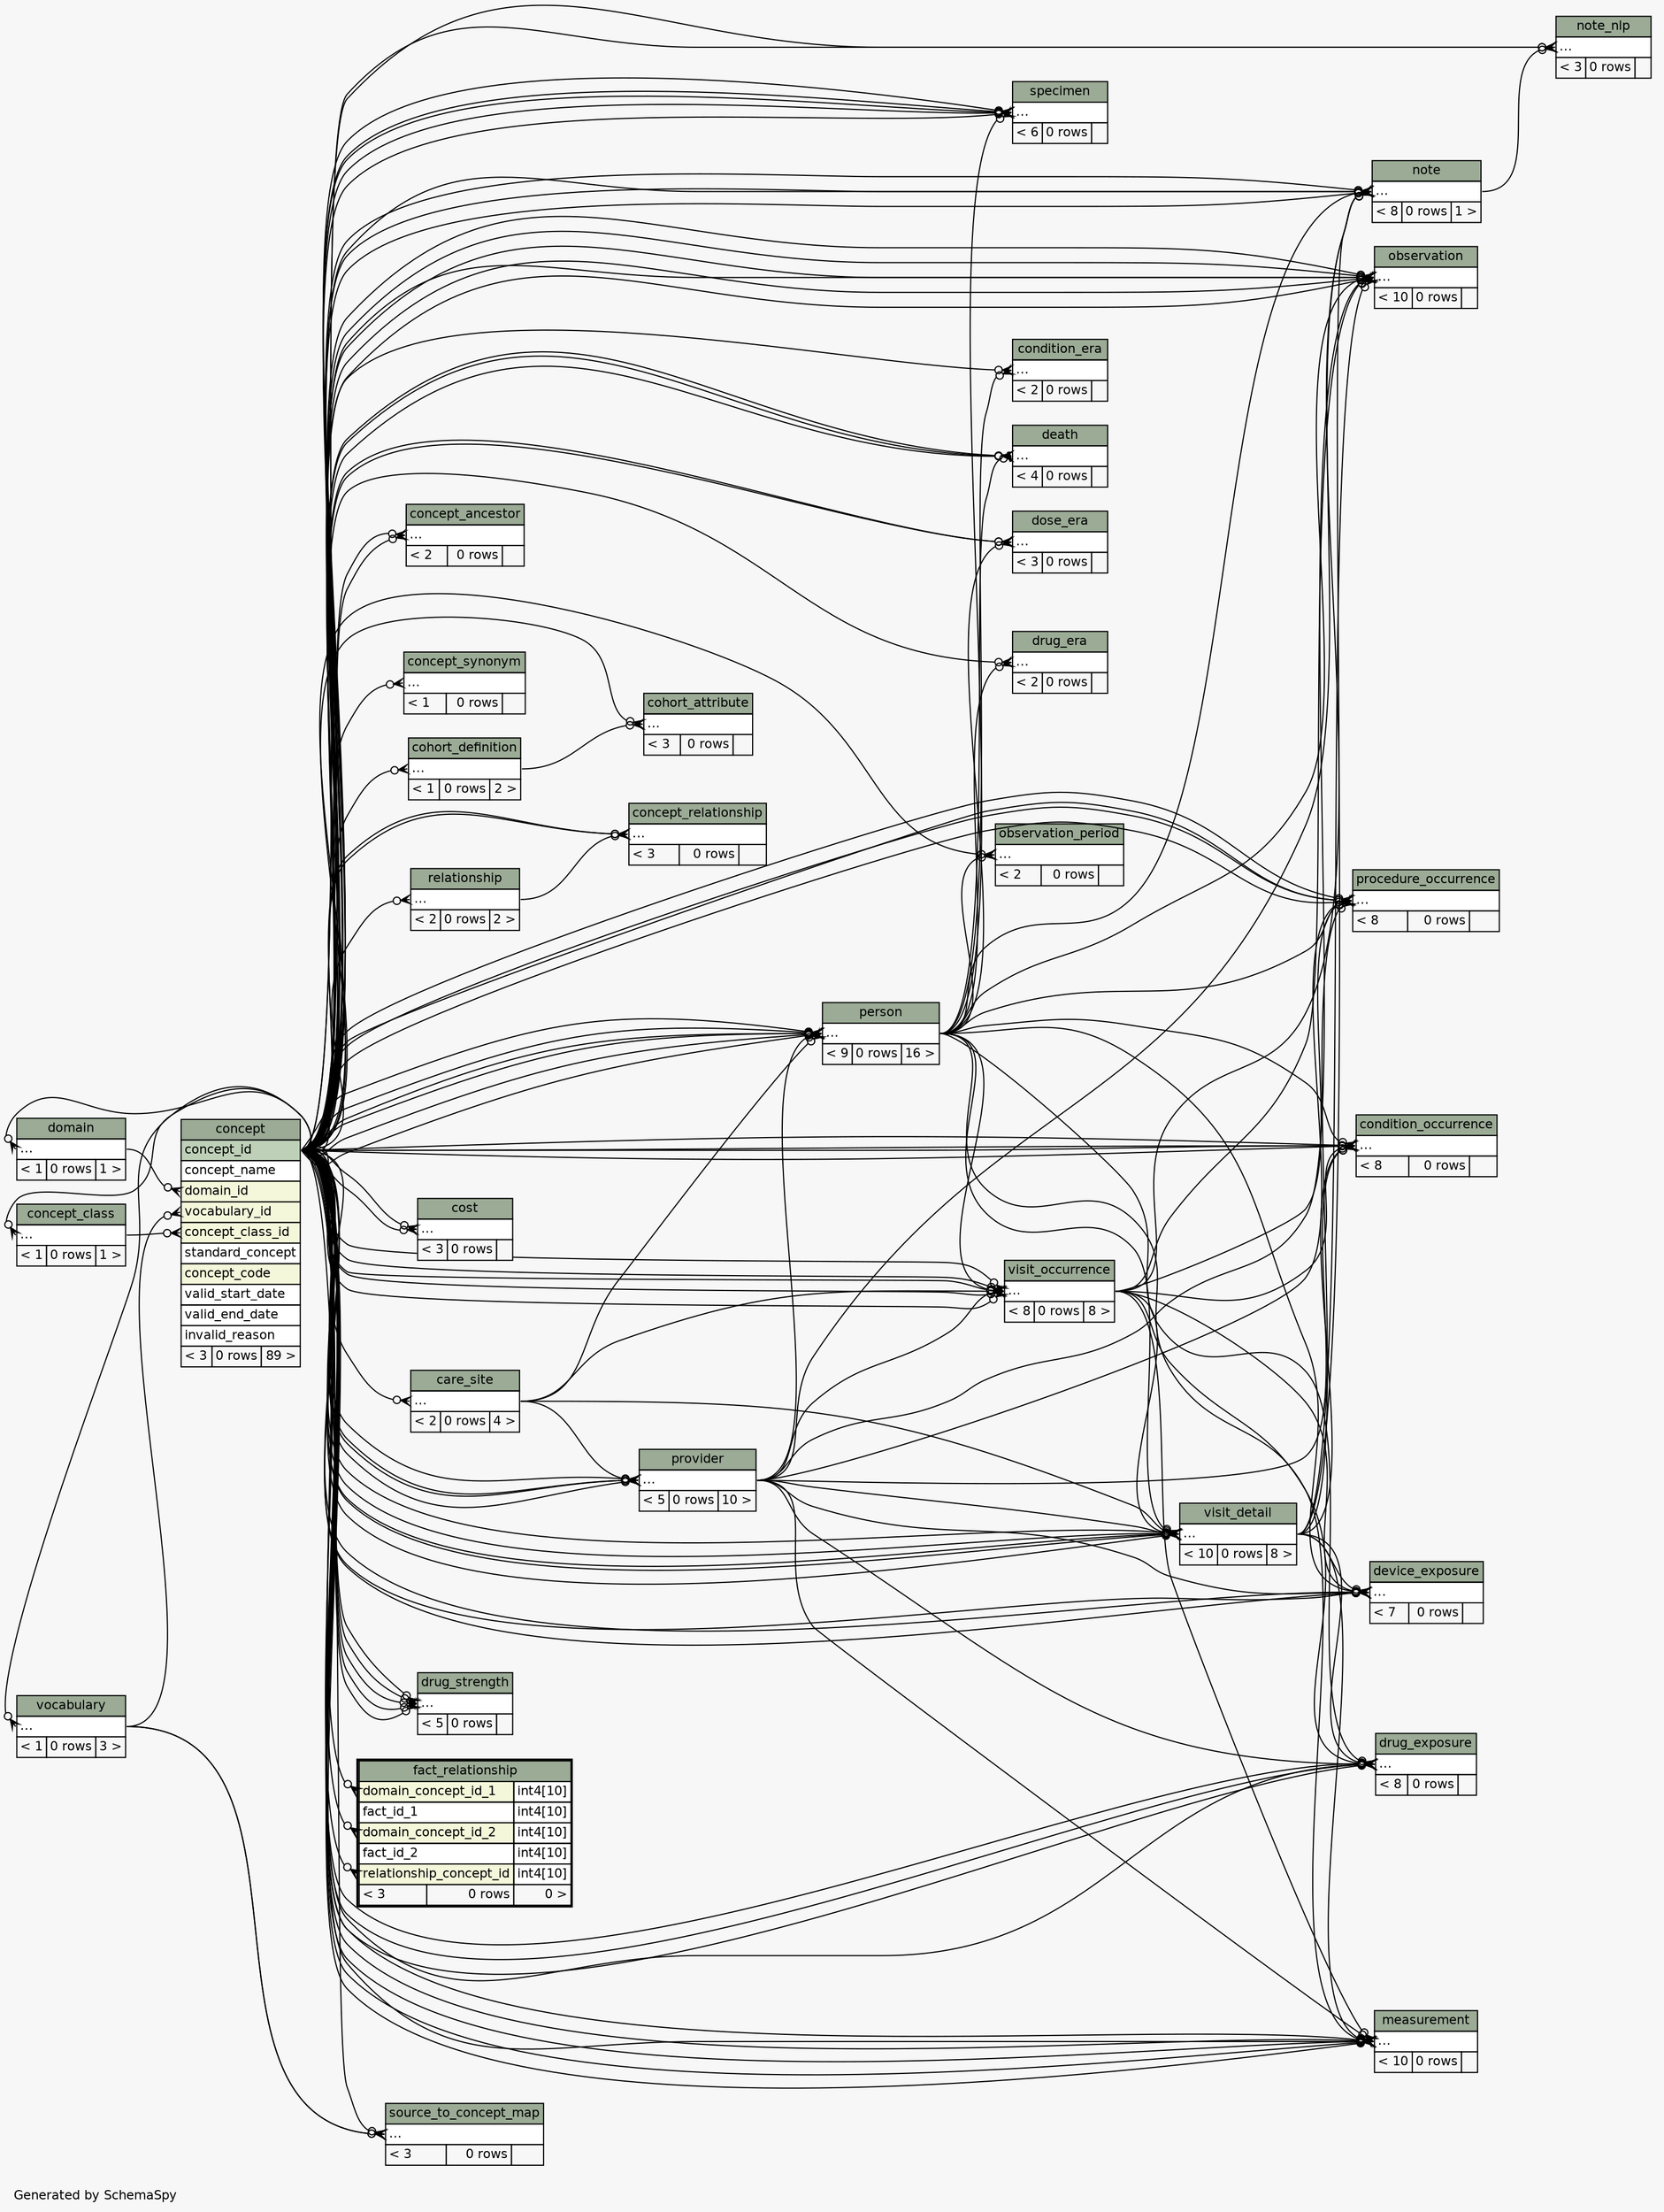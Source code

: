 // dot 2.38.0 on Linux 4.10.0-32-generic
// SchemaSpy rev 590
digraph "twoDegreesRelationshipsDiagram" {
  graph [
    rankdir="RL"
    bgcolor="#f7f7f7"
    label="\nGenerated by SchemaSpy"
    labeljust="l"
    nodesep="0.18"
    ranksep="0.46"
    fontname="Helvetica"
    fontsize="11"
  ];
  node [
    fontname="Helvetica"
    fontsize="11"
    shape="plaintext"
  ];
  edge [
    arrowsize="0.8"
  ];
  "care_site":"elipses":w -> "concept":"concept_id":e [arrowhead=none dir=back arrowtail=crowodot];
  "cohort_attribute":"elipses":w -> "cohort_definition":"elipses":e [arrowhead=none dir=back arrowtail=crowodot];
  "cohort_attribute":"elipses":w -> "concept":"concept_id":e [arrowhead=none dir=back arrowtail=crowodot];
  "cohort_definition":"elipses":w -> "concept":"concept_id":e [arrowhead=none dir=back arrowtail=crowodot];
  "concept":"concept_class_id":w -> "concept_class":"elipses":e [arrowhead=none dir=back arrowtail=crowodot];
  "concept":"domain_id":w -> "domain":"elipses":e [arrowhead=none dir=back arrowtail=crowodot];
  "concept":"vocabulary_id":w -> "vocabulary":"elipses":e [arrowhead=none dir=back arrowtail=crowodot];
  "concept_ancestor":"elipses":w -> "concept":"concept_id":e [arrowhead=none dir=back arrowtail=crowodot];
  "concept_ancestor":"elipses":w -> "concept":"concept_id":e [arrowhead=none dir=back arrowtail=crowodot];
  "concept_class":"elipses":w -> "concept":"concept_id":e [arrowhead=none dir=back arrowtail=crowodot];
  "concept_relationship":"elipses":w -> "concept":"concept_id":e [arrowhead=none dir=back arrowtail=crowodot];
  "concept_relationship":"elipses":w -> "concept":"concept_id":e [arrowhead=none dir=back arrowtail=crowodot];
  "concept_relationship":"elipses":w -> "relationship":"elipses":e [arrowhead=none dir=back arrowtail=crowodot];
  "concept_synonym":"elipses":w -> "concept":"concept_id":e [arrowhead=none dir=back arrowtail=crowodot];
  "condition_era":"elipses":w -> "concept":"concept_id":e [arrowhead=none dir=back arrowtail=crowodot];
  "condition_era":"elipses":w -> "person":"elipses":e [arrowhead=none dir=back arrowtail=crowodot];
  "condition_occurrence":"elipses":w -> "concept":"concept_id":e [arrowhead=none dir=back arrowtail=crowodot];
  "condition_occurrence":"elipses":w -> "concept":"concept_id":e [arrowhead=none dir=back arrowtail=crowodot];
  "condition_occurrence":"elipses":w -> "concept":"concept_id":e [arrowhead=none dir=back arrowtail=crowodot];
  "condition_occurrence":"elipses":w -> "concept":"concept_id":e [arrowhead=none dir=back arrowtail=crowodot];
  "condition_occurrence":"elipses":w -> "person":"elipses":e [arrowhead=none dir=back arrowtail=crowodot];
  "condition_occurrence":"elipses":w -> "provider":"elipses":e [arrowhead=none dir=back arrowtail=crowodot];
  "condition_occurrence":"elipses":w -> "visit_detail":"elipses":e [arrowhead=none dir=back arrowtail=crowodot];
  "condition_occurrence":"elipses":w -> "visit_occurrence":"elipses":e [arrowhead=none dir=back arrowtail=crowodot];
  "cost":"elipses":w -> "concept":"concept_id":e [arrowhead=none dir=back arrowtail=crowodot];
  "cost":"elipses":w -> "concept":"concept_id":e [arrowhead=none dir=back arrowtail=crowodot];
  "death":"elipses":w -> "concept":"concept_id":e [arrowhead=none dir=back arrowtail=crowodot];
  "death":"elipses":w -> "concept":"concept_id":e [arrowhead=none dir=back arrowtail=crowodot];
  "death":"elipses":w -> "concept":"concept_id":e [arrowhead=none dir=back arrowtail=crowodot];
  "death":"elipses":w -> "person":"elipses":e [arrowhead=none dir=back arrowtail=teeodot];
  "device_exposure":"elipses":w -> "concept":"concept_id":e [arrowhead=none dir=back arrowtail=crowodot];
  "device_exposure":"elipses":w -> "concept":"concept_id":e [arrowhead=none dir=back arrowtail=crowodot];
  "device_exposure":"elipses":w -> "concept":"concept_id":e [arrowhead=none dir=back arrowtail=crowodot];
  "device_exposure":"elipses":w -> "person":"elipses":e [arrowhead=none dir=back arrowtail=crowodot];
  "device_exposure":"elipses":w -> "provider":"elipses":e [arrowhead=none dir=back arrowtail=crowodot];
  "device_exposure":"elipses":w -> "visit_detail":"elipses":e [arrowhead=none dir=back arrowtail=crowodot];
  "device_exposure":"elipses":w -> "visit_occurrence":"elipses":e [arrowhead=none dir=back arrowtail=crowodot];
  "domain":"elipses":w -> "concept":"concept_id":e [arrowhead=none dir=back arrowtail=crowodot];
  "dose_era":"elipses":w -> "concept":"concept_id":e [arrowhead=none dir=back arrowtail=crowodot];
  "dose_era":"elipses":w -> "person":"elipses":e [arrowhead=none dir=back arrowtail=crowodot];
  "dose_era":"elipses":w -> "concept":"concept_id":e [arrowhead=none dir=back arrowtail=crowodot];
  "drug_era":"elipses":w -> "concept":"concept_id":e [arrowhead=none dir=back arrowtail=crowodot];
  "drug_era":"elipses":w -> "person":"elipses":e [arrowhead=none dir=back arrowtail=crowodot];
  "drug_exposure":"elipses":w -> "concept":"concept_id":e [arrowhead=none dir=back arrowtail=crowodot];
  "drug_exposure":"elipses":w -> "concept":"concept_id":e [arrowhead=none dir=back arrowtail=crowodot];
  "drug_exposure":"elipses":w -> "concept":"concept_id":e [arrowhead=none dir=back arrowtail=crowodot];
  "drug_exposure":"elipses":w -> "person":"elipses":e [arrowhead=none dir=back arrowtail=crowodot];
  "drug_exposure":"elipses":w -> "provider":"elipses":e [arrowhead=none dir=back arrowtail=crowodot];
  "drug_exposure":"elipses":w -> "concept":"concept_id":e [arrowhead=none dir=back arrowtail=crowodot];
  "drug_exposure":"elipses":w -> "visit_detail":"elipses":e [arrowhead=none dir=back arrowtail=crowodot];
  "drug_exposure":"elipses":w -> "visit_occurrence":"elipses":e [arrowhead=none dir=back arrowtail=crowodot];
  "drug_strength":"elipses":w -> "concept":"concept_id":e [arrowhead=none dir=back arrowtail=crowodot];
  "drug_strength":"elipses":w -> "concept":"concept_id":e [arrowhead=none dir=back arrowtail=crowodot];
  "drug_strength":"elipses":w -> "concept":"concept_id":e [arrowhead=none dir=back arrowtail=crowodot];
  "drug_strength":"elipses":w -> "concept":"concept_id":e [arrowhead=none dir=back arrowtail=crowodot];
  "drug_strength":"elipses":w -> "concept":"concept_id":e [arrowhead=none dir=back arrowtail=crowodot];
  "fact_relationship":"domain_concept_id_1":w -> "concept":"concept_id":e [arrowhead=none dir=back arrowtail=crowodot];
  "fact_relationship":"domain_concept_id_2":w -> "concept":"concept_id":e [arrowhead=none dir=back arrowtail=crowodot];
  "fact_relationship":"relationship_concept_id":w -> "concept":"concept_id":e [arrowhead=none dir=back arrowtail=crowodot];
  "measurement":"elipses":w -> "concept":"concept_id":e [arrowhead=none dir=back arrowtail=crowodot];
  "measurement":"elipses":w -> "concept":"concept_id":e [arrowhead=none dir=back arrowtail=crowodot];
  "measurement":"elipses":w -> "concept":"concept_id":e [arrowhead=none dir=back arrowtail=crowodot];
  "measurement":"elipses":w -> "concept":"concept_id":e [arrowhead=none dir=back arrowtail=crowodot];
  "measurement":"elipses":w -> "person":"elipses":e [arrowhead=none dir=back arrowtail=crowodot];
  "measurement":"elipses":w -> "provider":"elipses":e [arrowhead=none dir=back arrowtail=crowodot];
  "measurement":"elipses":w -> "concept":"concept_id":e [arrowhead=none dir=back arrowtail=crowodot];
  "measurement":"elipses":w -> "concept":"concept_id":e [arrowhead=none dir=back arrowtail=crowodot];
  "measurement":"elipses":w -> "visit_detail":"elipses":e [arrowhead=none dir=back arrowtail=crowodot];
  "measurement":"elipses":w -> "visit_occurrence":"elipses":e [arrowhead=none dir=back arrowtail=crowodot];
  "note":"elipses":w -> "concept":"concept_id":e [arrowhead=none dir=back arrowtail=crowodot];
  "note":"elipses":w -> "concept":"concept_id":e [arrowhead=none dir=back arrowtail=crowodot];
  "note":"elipses":w -> "concept":"concept_id":e [arrowhead=none dir=back arrowtail=crowodot];
  "note":"elipses":w -> "concept":"concept_id":e [arrowhead=none dir=back arrowtail=crowodot];
  "note":"elipses":w -> "person":"elipses":e [arrowhead=none dir=back arrowtail=crowodot];
  "note":"elipses":w -> "provider":"elipses":e [arrowhead=none dir=back arrowtail=crowodot];
  "note":"elipses":w -> "visit_detail":"elipses":e [arrowhead=none dir=back arrowtail=crowodot];
  "note":"elipses":w -> "visit_occurrence":"elipses":e [arrowhead=none dir=back arrowtail=crowodot];
  "note_nlp":"elipses":w -> "note":"elipses":e [arrowhead=none dir=back arrowtail=crowodot];
  "note_nlp":"elipses":w -> "concept":"concept_id":e [arrowhead=none dir=back arrowtail=crowodot];
  "note_nlp":"elipses":w -> "concept":"concept_id":e [arrowhead=none dir=back arrowtail=crowodot];
  "observation":"elipses":w -> "concept":"concept_id":e [arrowhead=none dir=back arrowtail=crowodot];
  "observation":"elipses":w -> "concept":"concept_id":e [arrowhead=none dir=back arrowtail=crowodot];
  "observation":"elipses":w -> "concept":"concept_id":e [arrowhead=none dir=back arrowtail=crowodot];
  "observation":"elipses":w -> "person":"elipses":e [arrowhead=none dir=back arrowtail=crowodot];
  "observation":"elipses":w -> "provider":"elipses":e [arrowhead=none dir=back arrowtail=crowodot];
  "observation":"elipses":w -> "concept":"concept_id":e [arrowhead=none dir=back arrowtail=crowodot];
  "observation":"elipses":w -> "concept":"concept_id":e [arrowhead=none dir=back arrowtail=crowodot];
  "observation":"elipses":w -> "concept":"concept_id":e [arrowhead=none dir=back arrowtail=crowodot];
  "observation":"elipses":w -> "visit_detail":"elipses":e [arrowhead=none dir=back arrowtail=crowodot];
  "observation":"elipses":w -> "visit_occurrence":"elipses":e [arrowhead=none dir=back arrowtail=crowodot];
  "observation_period":"elipses":w -> "concept":"concept_id":e [arrowhead=none dir=back arrowtail=crowodot];
  "observation_period":"elipses":w -> "person":"elipses":e [arrowhead=none dir=back arrowtail=crowodot];
  "person":"elipses":w -> "care_site":"elipses":e [arrowhead=none dir=back arrowtail=crowodot];
  "person":"elipses":w -> "concept":"concept_id":e [arrowhead=none dir=back arrowtail=crowodot];
  "person":"elipses":w -> "concept":"concept_id":e [arrowhead=none dir=back arrowtail=crowodot];
  "person":"elipses":w -> "concept":"concept_id":e [arrowhead=none dir=back arrowtail=crowodot];
  "person":"elipses":w -> "concept":"concept_id":e [arrowhead=none dir=back arrowtail=crowodot];
  "person":"elipses":w -> "provider":"elipses":e [arrowhead=none dir=back arrowtail=crowodot];
  "person":"elipses":w -> "concept":"concept_id":e [arrowhead=none dir=back arrowtail=crowodot];
  "person":"elipses":w -> "concept":"concept_id":e [arrowhead=none dir=back arrowtail=crowodot];
  "procedure_occurrence":"elipses":w -> "concept":"concept_id":e [arrowhead=none dir=back arrowtail=crowodot];
  "procedure_occurrence":"elipses":w -> "person":"elipses":e [arrowhead=none dir=back arrowtail=crowodot];
  "procedure_occurrence":"elipses":w -> "concept":"concept_id":e [arrowhead=none dir=back arrowtail=crowodot];
  "procedure_occurrence":"elipses":w -> "concept":"concept_id":e [arrowhead=none dir=back arrowtail=crowodot];
  "procedure_occurrence":"elipses":w -> "concept":"concept_id":e [arrowhead=none dir=back arrowtail=crowodot];
  "procedure_occurrence":"elipses":w -> "provider":"elipses":e [arrowhead=none dir=back arrowtail=crowodot];
  "procedure_occurrence":"elipses":w -> "visit_detail":"elipses":e [arrowhead=none dir=back arrowtail=crowodot];
  "procedure_occurrence":"elipses":w -> "visit_occurrence":"elipses":e [arrowhead=none dir=back arrowtail=crowodot];
  "provider":"elipses":w -> "care_site":"elipses":e [arrowhead=none dir=back arrowtail=crowodot];
  "provider":"elipses":w -> "concept":"concept_id":e [arrowhead=none dir=back arrowtail=crowodot];
  "provider":"elipses":w -> "concept":"concept_id":e [arrowhead=none dir=back arrowtail=crowodot];
  "provider":"elipses":w -> "concept":"concept_id":e [arrowhead=none dir=back arrowtail=crowodot];
  "provider":"elipses":w -> "concept":"concept_id":e [arrowhead=none dir=back arrowtail=crowodot];
  "relationship":"elipses":w -> "concept":"concept_id":e [arrowhead=none dir=back arrowtail=crowodot];
  "source_to_concept_map":"elipses":w -> "vocabulary":"elipses":e [arrowhead=none dir=back arrowtail=crowodot];
  "source_to_concept_map":"elipses":w -> "concept":"concept_id":e [arrowhead=none dir=back arrowtail=crowodot];
  "source_to_concept_map":"elipses":w -> "vocabulary":"elipses":e [arrowhead=none dir=back arrowtail=crowodot];
  "specimen":"elipses":w -> "concept":"concept_id":e [arrowhead=none dir=back arrowtail=crowodot];
  "specimen":"elipses":w -> "concept":"concept_id":e [arrowhead=none dir=back arrowtail=crowodot];
  "specimen":"elipses":w -> "person":"elipses":e [arrowhead=none dir=back arrowtail=crowodot];
  "specimen":"elipses":w -> "concept":"concept_id":e [arrowhead=none dir=back arrowtail=crowodot];
  "specimen":"elipses":w -> "concept":"concept_id":e [arrowhead=none dir=back arrowtail=crowodot];
  "specimen":"elipses":w -> "concept":"concept_id":e [arrowhead=none dir=back arrowtail=crowodot];
  "visit_detail":"elipses":w -> "concept":"concept_id":e [arrowhead=none dir=back arrowtail=crowodot];
  "visit_detail":"elipses":w -> "care_site":"elipses":e [arrowhead=none dir=back arrowtail=crowodot];
  "visit_detail":"elipses":w -> "concept":"concept_id":e [arrowhead=none dir=back arrowtail=crowodot];
  "visit_detail":"elipses":w -> "person":"elipses":e [arrowhead=none dir=back arrowtail=crowodot];
  "visit_detail":"elipses":w -> "provider":"elipses":e [arrowhead=none dir=back arrowtail=crowodot];
  "visit_detail":"elipses":w -> "concept":"concept_id":e [arrowhead=none dir=back arrowtail=crowodot];
  "visit_detail":"elipses":w -> "visit_occurrence":"elipses":e [arrowhead=none dir=back arrowtail=crowodot];
  "visit_detail":"elipses":w -> "concept":"concept_id":e [arrowhead=none dir=back arrowtail=crowodot];
  "visit_detail":"elipses":w -> "concept":"concept_id":e [arrowhead=none dir=back arrowtail=crowodot];
  "visit_occurrence":"elipses":w -> "concept":"concept_id":e [arrowhead=none dir=back arrowtail=crowodot];
  "visit_occurrence":"elipses":w -> "care_site":"elipses":e [arrowhead=none dir=back arrowtail=crowodot];
  "visit_occurrence":"elipses":w -> "concept":"concept_id":e [arrowhead=none dir=back arrowtail=crowodot];
  "visit_occurrence":"elipses":w -> "person":"elipses":e [arrowhead=none dir=back arrowtail=crowodot];
  "visit_occurrence":"elipses":w -> "provider":"elipses":e [arrowhead=none dir=back arrowtail=crowodot];
  "visit_occurrence":"elipses":w -> "concept":"concept_id":e [arrowhead=none dir=back arrowtail=crowodot];
  "visit_occurrence":"elipses":w -> "concept":"concept_id":e [arrowhead=none dir=back arrowtail=crowodot];
  "visit_occurrence":"elipses":w -> "concept":"concept_id":e [arrowhead=none dir=back arrowtail=crowodot];
  "vocabulary":"elipses":w -> "concept":"concept_id":e [arrowhead=none dir=back arrowtail=crowodot];
  "care_site" [
    label=<
    <TABLE BORDER="0" CELLBORDER="1" CELLSPACING="0" BGCOLOR="#ffffff">
      <TR><TD COLSPAN="3" BGCOLOR="#9bab96" ALIGN="CENTER">care_site</TD></TR>
      <TR><TD PORT="elipses" COLSPAN="3" ALIGN="LEFT">...</TD></TR>
      <TR><TD ALIGN="LEFT" BGCOLOR="#f7f7f7">&lt; 2</TD><TD ALIGN="RIGHT" BGCOLOR="#f7f7f7">0 rows</TD><TD ALIGN="RIGHT" BGCOLOR="#f7f7f7">4 &gt;</TD></TR>
    </TABLE>>
    URL="care_site.html"
    tooltip="care_site"
  ];
  "cohort_attribute" [
    label=<
    <TABLE BORDER="0" CELLBORDER="1" CELLSPACING="0" BGCOLOR="#ffffff">
      <TR><TD COLSPAN="3" BGCOLOR="#9bab96" ALIGN="CENTER">cohort_attribute</TD></TR>
      <TR><TD PORT="elipses" COLSPAN="3" ALIGN="LEFT">...</TD></TR>
      <TR><TD ALIGN="LEFT" BGCOLOR="#f7f7f7">&lt; 3</TD><TD ALIGN="RIGHT" BGCOLOR="#f7f7f7">0 rows</TD><TD ALIGN="RIGHT" BGCOLOR="#f7f7f7">  </TD></TR>
    </TABLE>>
    URL="cohort_attribute.html"
    tooltip="cohort_attribute"
  ];
  "cohort_definition" [
    label=<
    <TABLE BORDER="0" CELLBORDER="1" CELLSPACING="0" BGCOLOR="#ffffff">
      <TR><TD COLSPAN="3" BGCOLOR="#9bab96" ALIGN="CENTER">cohort_definition</TD></TR>
      <TR><TD PORT="elipses" COLSPAN="3" ALIGN="LEFT">...</TD></TR>
      <TR><TD ALIGN="LEFT" BGCOLOR="#f7f7f7">&lt; 1</TD><TD ALIGN="RIGHT" BGCOLOR="#f7f7f7">0 rows</TD><TD ALIGN="RIGHT" BGCOLOR="#f7f7f7">2 &gt;</TD></TR>
    </TABLE>>
    URL="cohort_definition.html"
    tooltip="cohort_definition"
  ];
  "concept" [
    label=<
    <TABLE BORDER="0" CELLBORDER="1" CELLSPACING="0" BGCOLOR="#ffffff">
      <TR><TD COLSPAN="3" BGCOLOR="#9bab96" ALIGN="CENTER">concept</TD></TR>
      <TR><TD PORT="concept_id" COLSPAN="3" BGCOLOR="#bed1b8" ALIGN="LEFT">concept_id</TD></TR>
      <TR><TD PORT="concept_name" COLSPAN="3" ALIGN="LEFT">concept_name</TD></TR>
      <TR><TD PORT="domain_id" COLSPAN="3" BGCOLOR="#f4f7da" ALIGN="LEFT">domain_id</TD></TR>
      <TR><TD PORT="vocabulary_id" COLSPAN="3" BGCOLOR="#f4f7da" ALIGN="LEFT">vocabulary_id</TD></TR>
      <TR><TD PORT="concept_class_id" COLSPAN="3" BGCOLOR="#f4f7da" ALIGN="LEFT">concept_class_id</TD></TR>
      <TR><TD PORT="standard_concept" COLSPAN="3" ALIGN="LEFT">standard_concept</TD></TR>
      <TR><TD PORT="concept_code" COLSPAN="3" BGCOLOR="#f4f7da" ALIGN="LEFT">concept_code</TD></TR>
      <TR><TD PORT="valid_start_date" COLSPAN="3" ALIGN="LEFT">valid_start_date</TD></TR>
      <TR><TD PORT="valid_end_date" COLSPAN="3" ALIGN="LEFT">valid_end_date</TD></TR>
      <TR><TD PORT="invalid_reason" COLSPAN="3" ALIGN="LEFT">invalid_reason</TD></TR>
      <TR><TD ALIGN="LEFT" BGCOLOR="#f7f7f7">&lt; 3</TD><TD ALIGN="RIGHT" BGCOLOR="#f7f7f7">0 rows</TD><TD ALIGN="RIGHT" BGCOLOR="#f7f7f7">89 &gt;</TD></TR>
    </TABLE>>
    URL="concept.html"
    tooltip="concept"
  ];
  "concept_ancestor" [
    label=<
    <TABLE BORDER="0" CELLBORDER="1" CELLSPACING="0" BGCOLOR="#ffffff">
      <TR><TD COLSPAN="3" BGCOLOR="#9bab96" ALIGN="CENTER">concept_ancestor</TD></TR>
      <TR><TD PORT="elipses" COLSPAN="3" ALIGN="LEFT">...</TD></TR>
      <TR><TD ALIGN="LEFT" BGCOLOR="#f7f7f7">&lt; 2</TD><TD ALIGN="RIGHT" BGCOLOR="#f7f7f7">0 rows</TD><TD ALIGN="RIGHT" BGCOLOR="#f7f7f7">  </TD></TR>
    </TABLE>>
    URL="concept_ancestor.html"
    tooltip="concept_ancestor"
  ];
  "concept_class" [
    label=<
    <TABLE BORDER="0" CELLBORDER="1" CELLSPACING="0" BGCOLOR="#ffffff">
      <TR><TD COLSPAN="3" BGCOLOR="#9bab96" ALIGN="CENTER">concept_class</TD></TR>
      <TR><TD PORT="elipses" COLSPAN="3" ALIGN="LEFT">...</TD></TR>
      <TR><TD ALIGN="LEFT" BGCOLOR="#f7f7f7">&lt; 1</TD><TD ALIGN="RIGHT" BGCOLOR="#f7f7f7">0 rows</TD><TD ALIGN="RIGHT" BGCOLOR="#f7f7f7">1 &gt;</TD></TR>
    </TABLE>>
    URL="concept_class.html"
    tooltip="concept_class"
  ];
  "concept_relationship" [
    label=<
    <TABLE BORDER="0" CELLBORDER="1" CELLSPACING="0" BGCOLOR="#ffffff">
      <TR><TD COLSPAN="3" BGCOLOR="#9bab96" ALIGN="CENTER">concept_relationship</TD></TR>
      <TR><TD PORT="elipses" COLSPAN="3" ALIGN="LEFT">...</TD></TR>
      <TR><TD ALIGN="LEFT" BGCOLOR="#f7f7f7">&lt; 3</TD><TD ALIGN="RIGHT" BGCOLOR="#f7f7f7">0 rows</TD><TD ALIGN="RIGHT" BGCOLOR="#f7f7f7">  </TD></TR>
    </TABLE>>
    URL="concept_relationship.html"
    tooltip="concept_relationship"
  ];
  "concept_synonym" [
    label=<
    <TABLE BORDER="0" CELLBORDER="1" CELLSPACING="0" BGCOLOR="#ffffff">
      <TR><TD COLSPAN="3" BGCOLOR="#9bab96" ALIGN="CENTER">concept_synonym</TD></TR>
      <TR><TD PORT="elipses" COLSPAN="3" ALIGN="LEFT">...</TD></TR>
      <TR><TD ALIGN="LEFT" BGCOLOR="#f7f7f7">&lt; 1</TD><TD ALIGN="RIGHT" BGCOLOR="#f7f7f7">0 rows</TD><TD ALIGN="RIGHT" BGCOLOR="#f7f7f7">  </TD></TR>
    </TABLE>>
    URL="concept_synonym.html"
    tooltip="concept_synonym"
  ];
  "condition_era" [
    label=<
    <TABLE BORDER="0" CELLBORDER="1" CELLSPACING="0" BGCOLOR="#ffffff">
      <TR><TD COLSPAN="3" BGCOLOR="#9bab96" ALIGN="CENTER">condition_era</TD></TR>
      <TR><TD PORT="elipses" COLSPAN="3" ALIGN="LEFT">...</TD></TR>
      <TR><TD ALIGN="LEFT" BGCOLOR="#f7f7f7">&lt; 2</TD><TD ALIGN="RIGHT" BGCOLOR="#f7f7f7">0 rows</TD><TD ALIGN="RIGHT" BGCOLOR="#f7f7f7">  </TD></TR>
    </TABLE>>
    URL="condition_era.html"
    tooltip="condition_era"
  ];
  "condition_occurrence" [
    label=<
    <TABLE BORDER="0" CELLBORDER="1" CELLSPACING="0" BGCOLOR="#ffffff">
      <TR><TD COLSPAN="3" BGCOLOR="#9bab96" ALIGN="CENTER">condition_occurrence</TD></TR>
      <TR><TD PORT="elipses" COLSPAN="3" ALIGN="LEFT">...</TD></TR>
      <TR><TD ALIGN="LEFT" BGCOLOR="#f7f7f7">&lt; 8</TD><TD ALIGN="RIGHT" BGCOLOR="#f7f7f7">0 rows</TD><TD ALIGN="RIGHT" BGCOLOR="#f7f7f7">  </TD></TR>
    </TABLE>>
    URL="condition_occurrence.html"
    tooltip="condition_occurrence"
  ];
  "cost" [
    label=<
    <TABLE BORDER="0" CELLBORDER="1" CELLSPACING="0" BGCOLOR="#ffffff">
      <TR><TD COLSPAN="3" BGCOLOR="#9bab96" ALIGN="CENTER">cost</TD></TR>
      <TR><TD PORT="elipses" COLSPAN="3" ALIGN="LEFT">...</TD></TR>
      <TR><TD ALIGN="LEFT" BGCOLOR="#f7f7f7">&lt; 3</TD><TD ALIGN="RIGHT" BGCOLOR="#f7f7f7">0 rows</TD><TD ALIGN="RIGHT" BGCOLOR="#f7f7f7">  </TD></TR>
    </TABLE>>
    URL="cost.html"
    tooltip="cost"
  ];
  "death" [
    label=<
    <TABLE BORDER="0" CELLBORDER="1" CELLSPACING="0" BGCOLOR="#ffffff">
      <TR><TD COLSPAN="3" BGCOLOR="#9bab96" ALIGN="CENTER">death</TD></TR>
      <TR><TD PORT="elipses" COLSPAN="3" ALIGN="LEFT">...</TD></TR>
      <TR><TD ALIGN="LEFT" BGCOLOR="#f7f7f7">&lt; 4</TD><TD ALIGN="RIGHT" BGCOLOR="#f7f7f7">0 rows</TD><TD ALIGN="RIGHT" BGCOLOR="#f7f7f7">  </TD></TR>
    </TABLE>>
    URL="death.html"
    tooltip="death"
  ];
  "device_exposure" [
    label=<
    <TABLE BORDER="0" CELLBORDER="1" CELLSPACING="0" BGCOLOR="#ffffff">
      <TR><TD COLSPAN="3" BGCOLOR="#9bab96" ALIGN="CENTER">device_exposure</TD></TR>
      <TR><TD PORT="elipses" COLSPAN="3" ALIGN="LEFT">...</TD></TR>
      <TR><TD ALIGN="LEFT" BGCOLOR="#f7f7f7">&lt; 7</TD><TD ALIGN="RIGHT" BGCOLOR="#f7f7f7">0 rows</TD><TD ALIGN="RIGHT" BGCOLOR="#f7f7f7">  </TD></TR>
    </TABLE>>
    URL="device_exposure.html"
    tooltip="device_exposure"
  ];
  "domain" [
    label=<
    <TABLE BORDER="0" CELLBORDER="1" CELLSPACING="0" BGCOLOR="#ffffff">
      <TR><TD COLSPAN="3" BGCOLOR="#9bab96" ALIGN="CENTER">domain</TD></TR>
      <TR><TD PORT="elipses" COLSPAN="3" ALIGN="LEFT">...</TD></TR>
      <TR><TD ALIGN="LEFT" BGCOLOR="#f7f7f7">&lt; 1</TD><TD ALIGN="RIGHT" BGCOLOR="#f7f7f7">0 rows</TD><TD ALIGN="RIGHT" BGCOLOR="#f7f7f7">1 &gt;</TD></TR>
    </TABLE>>
    URL="domain.html"
    tooltip="domain"
  ];
  "dose_era" [
    label=<
    <TABLE BORDER="0" CELLBORDER="1" CELLSPACING="0" BGCOLOR="#ffffff">
      <TR><TD COLSPAN="3" BGCOLOR="#9bab96" ALIGN="CENTER">dose_era</TD></TR>
      <TR><TD PORT="elipses" COLSPAN="3" ALIGN="LEFT">...</TD></TR>
      <TR><TD ALIGN="LEFT" BGCOLOR="#f7f7f7">&lt; 3</TD><TD ALIGN="RIGHT" BGCOLOR="#f7f7f7">0 rows</TD><TD ALIGN="RIGHT" BGCOLOR="#f7f7f7">  </TD></TR>
    </TABLE>>
    URL="dose_era.html"
    tooltip="dose_era"
  ];
  "drug_era" [
    label=<
    <TABLE BORDER="0" CELLBORDER="1" CELLSPACING="0" BGCOLOR="#ffffff">
      <TR><TD COLSPAN="3" BGCOLOR="#9bab96" ALIGN="CENTER">drug_era</TD></TR>
      <TR><TD PORT="elipses" COLSPAN="3" ALIGN="LEFT">...</TD></TR>
      <TR><TD ALIGN="LEFT" BGCOLOR="#f7f7f7">&lt; 2</TD><TD ALIGN="RIGHT" BGCOLOR="#f7f7f7">0 rows</TD><TD ALIGN="RIGHT" BGCOLOR="#f7f7f7">  </TD></TR>
    </TABLE>>
    URL="drug_era.html"
    tooltip="drug_era"
  ];
  "drug_exposure" [
    label=<
    <TABLE BORDER="0" CELLBORDER="1" CELLSPACING="0" BGCOLOR="#ffffff">
      <TR><TD COLSPAN="3" BGCOLOR="#9bab96" ALIGN="CENTER">drug_exposure</TD></TR>
      <TR><TD PORT="elipses" COLSPAN="3" ALIGN="LEFT">...</TD></TR>
      <TR><TD ALIGN="LEFT" BGCOLOR="#f7f7f7">&lt; 8</TD><TD ALIGN="RIGHT" BGCOLOR="#f7f7f7">0 rows</TD><TD ALIGN="RIGHT" BGCOLOR="#f7f7f7">  </TD></TR>
    </TABLE>>
    URL="drug_exposure.html"
    tooltip="drug_exposure"
  ];
  "drug_strength" [
    label=<
    <TABLE BORDER="0" CELLBORDER="1" CELLSPACING="0" BGCOLOR="#ffffff">
      <TR><TD COLSPAN="3" BGCOLOR="#9bab96" ALIGN="CENTER">drug_strength</TD></TR>
      <TR><TD PORT="elipses" COLSPAN="3" ALIGN="LEFT">...</TD></TR>
      <TR><TD ALIGN="LEFT" BGCOLOR="#f7f7f7">&lt; 5</TD><TD ALIGN="RIGHT" BGCOLOR="#f7f7f7">0 rows</TD><TD ALIGN="RIGHT" BGCOLOR="#f7f7f7">  </TD></TR>
    </TABLE>>
    URL="drug_strength.html"
    tooltip="drug_strength"
  ];
  "fact_relationship" [
    label=<
    <TABLE BORDER="2" CELLBORDER="1" CELLSPACING="0" BGCOLOR="#ffffff">
      <TR><TD COLSPAN="3" BGCOLOR="#9bab96" ALIGN="CENTER">fact_relationship</TD></TR>
      <TR><TD PORT="domain_concept_id_1" COLSPAN="2" BGCOLOR="#f4f7da" ALIGN="LEFT">domain_concept_id_1</TD><TD PORT="domain_concept_id_1.type" ALIGN="LEFT">int4[10]</TD></TR>
      <TR><TD PORT="fact_id_1" COLSPAN="2" ALIGN="LEFT">fact_id_1</TD><TD PORT="fact_id_1.type" ALIGN="LEFT">int4[10]</TD></TR>
      <TR><TD PORT="domain_concept_id_2" COLSPAN="2" BGCOLOR="#f4f7da" ALIGN="LEFT">domain_concept_id_2</TD><TD PORT="domain_concept_id_2.type" ALIGN="LEFT">int4[10]</TD></TR>
      <TR><TD PORT="fact_id_2" COLSPAN="2" ALIGN="LEFT">fact_id_2</TD><TD PORT="fact_id_2.type" ALIGN="LEFT">int4[10]</TD></TR>
      <TR><TD PORT="relationship_concept_id" COLSPAN="2" BGCOLOR="#f4f7da" ALIGN="LEFT">relationship_concept_id</TD><TD PORT="relationship_concept_id.type" ALIGN="LEFT">int4[10]</TD></TR>
      <TR><TD ALIGN="LEFT" BGCOLOR="#f7f7f7">&lt; 3</TD><TD ALIGN="RIGHT" BGCOLOR="#f7f7f7">0 rows</TD><TD ALIGN="RIGHT" BGCOLOR="#f7f7f7">0 &gt;</TD></TR>
    </TABLE>>
    URL="fact_relationship.html"
    tooltip="fact_relationship"
  ];
  "measurement" [
    label=<
    <TABLE BORDER="0" CELLBORDER="1" CELLSPACING="0" BGCOLOR="#ffffff">
      <TR><TD COLSPAN="3" BGCOLOR="#9bab96" ALIGN="CENTER">measurement</TD></TR>
      <TR><TD PORT="elipses" COLSPAN="3" ALIGN="LEFT">...</TD></TR>
      <TR><TD ALIGN="LEFT" BGCOLOR="#f7f7f7">&lt; 10</TD><TD ALIGN="RIGHT" BGCOLOR="#f7f7f7">0 rows</TD><TD ALIGN="RIGHT" BGCOLOR="#f7f7f7">  </TD></TR>
    </TABLE>>
    URL="measurement.html"
    tooltip="measurement"
  ];
  "note" [
    label=<
    <TABLE BORDER="0" CELLBORDER="1" CELLSPACING="0" BGCOLOR="#ffffff">
      <TR><TD COLSPAN="3" BGCOLOR="#9bab96" ALIGN="CENTER">note</TD></TR>
      <TR><TD PORT="elipses" COLSPAN="3" ALIGN="LEFT">...</TD></TR>
      <TR><TD ALIGN="LEFT" BGCOLOR="#f7f7f7">&lt; 8</TD><TD ALIGN="RIGHT" BGCOLOR="#f7f7f7">0 rows</TD><TD ALIGN="RIGHT" BGCOLOR="#f7f7f7">1 &gt;</TD></TR>
    </TABLE>>
    URL="note.html"
    tooltip="note"
  ];
  "note_nlp" [
    label=<
    <TABLE BORDER="0" CELLBORDER="1" CELLSPACING="0" BGCOLOR="#ffffff">
      <TR><TD COLSPAN="3" BGCOLOR="#9bab96" ALIGN="CENTER">note_nlp</TD></TR>
      <TR><TD PORT="elipses" COLSPAN="3" ALIGN="LEFT">...</TD></TR>
      <TR><TD ALIGN="LEFT" BGCOLOR="#f7f7f7">&lt; 3</TD><TD ALIGN="RIGHT" BGCOLOR="#f7f7f7">0 rows</TD><TD ALIGN="RIGHT" BGCOLOR="#f7f7f7">  </TD></TR>
    </TABLE>>
    URL="note_nlp.html"
    tooltip="note_nlp"
  ];
  "observation" [
    label=<
    <TABLE BORDER="0" CELLBORDER="1" CELLSPACING="0" BGCOLOR="#ffffff">
      <TR><TD COLSPAN="3" BGCOLOR="#9bab96" ALIGN="CENTER">observation</TD></TR>
      <TR><TD PORT="elipses" COLSPAN="3" ALIGN="LEFT">...</TD></TR>
      <TR><TD ALIGN="LEFT" BGCOLOR="#f7f7f7">&lt; 10</TD><TD ALIGN="RIGHT" BGCOLOR="#f7f7f7">0 rows</TD><TD ALIGN="RIGHT" BGCOLOR="#f7f7f7">  </TD></TR>
    </TABLE>>
    URL="observation.html"
    tooltip="observation"
  ];
  "observation_period" [
    label=<
    <TABLE BORDER="0" CELLBORDER="1" CELLSPACING="0" BGCOLOR="#ffffff">
      <TR><TD COLSPAN="3" BGCOLOR="#9bab96" ALIGN="CENTER">observation_period</TD></TR>
      <TR><TD PORT="elipses" COLSPAN="3" ALIGN="LEFT">...</TD></TR>
      <TR><TD ALIGN="LEFT" BGCOLOR="#f7f7f7">&lt; 2</TD><TD ALIGN="RIGHT" BGCOLOR="#f7f7f7">0 rows</TD><TD ALIGN="RIGHT" BGCOLOR="#f7f7f7">  </TD></TR>
    </TABLE>>
    URL="observation_period.html"
    tooltip="observation_period"
  ];
  "person" [
    label=<
    <TABLE BORDER="0" CELLBORDER="1" CELLSPACING="0" BGCOLOR="#ffffff">
      <TR><TD COLSPAN="3" BGCOLOR="#9bab96" ALIGN="CENTER">person</TD></TR>
      <TR><TD PORT="elipses" COLSPAN="3" ALIGN="LEFT">...</TD></TR>
      <TR><TD ALIGN="LEFT" BGCOLOR="#f7f7f7">&lt; 9</TD><TD ALIGN="RIGHT" BGCOLOR="#f7f7f7">0 rows</TD><TD ALIGN="RIGHT" BGCOLOR="#f7f7f7">16 &gt;</TD></TR>
    </TABLE>>
    URL="person.html"
    tooltip="person"
  ];
  "procedure_occurrence" [
    label=<
    <TABLE BORDER="0" CELLBORDER="1" CELLSPACING="0" BGCOLOR="#ffffff">
      <TR><TD COLSPAN="3" BGCOLOR="#9bab96" ALIGN="CENTER">procedure_occurrence</TD></TR>
      <TR><TD PORT="elipses" COLSPAN="3" ALIGN="LEFT">...</TD></TR>
      <TR><TD ALIGN="LEFT" BGCOLOR="#f7f7f7">&lt; 8</TD><TD ALIGN="RIGHT" BGCOLOR="#f7f7f7">0 rows</TD><TD ALIGN="RIGHT" BGCOLOR="#f7f7f7">  </TD></TR>
    </TABLE>>
    URL="procedure_occurrence.html"
    tooltip="procedure_occurrence"
  ];
  "provider" [
    label=<
    <TABLE BORDER="0" CELLBORDER="1" CELLSPACING="0" BGCOLOR="#ffffff">
      <TR><TD COLSPAN="3" BGCOLOR="#9bab96" ALIGN="CENTER">provider</TD></TR>
      <TR><TD PORT="elipses" COLSPAN="3" ALIGN="LEFT">...</TD></TR>
      <TR><TD ALIGN="LEFT" BGCOLOR="#f7f7f7">&lt; 5</TD><TD ALIGN="RIGHT" BGCOLOR="#f7f7f7">0 rows</TD><TD ALIGN="RIGHT" BGCOLOR="#f7f7f7">10 &gt;</TD></TR>
    </TABLE>>
    URL="provider.html"
    tooltip="provider"
  ];
  "relationship" [
    label=<
    <TABLE BORDER="0" CELLBORDER="1" CELLSPACING="0" BGCOLOR="#ffffff">
      <TR><TD COLSPAN="3" BGCOLOR="#9bab96" ALIGN="CENTER">relationship</TD></TR>
      <TR><TD PORT="elipses" COLSPAN="3" ALIGN="LEFT">...</TD></TR>
      <TR><TD ALIGN="LEFT" BGCOLOR="#f7f7f7">&lt; 2</TD><TD ALIGN="RIGHT" BGCOLOR="#f7f7f7">0 rows</TD><TD ALIGN="RIGHT" BGCOLOR="#f7f7f7">2 &gt;</TD></TR>
    </TABLE>>
    URL="relationship.html"
    tooltip="relationship"
  ];
  "source_to_concept_map" [
    label=<
    <TABLE BORDER="0" CELLBORDER="1" CELLSPACING="0" BGCOLOR="#ffffff">
      <TR><TD COLSPAN="3" BGCOLOR="#9bab96" ALIGN="CENTER">source_to_concept_map</TD></TR>
      <TR><TD PORT="elipses" COLSPAN="3" ALIGN="LEFT">...</TD></TR>
      <TR><TD ALIGN="LEFT" BGCOLOR="#f7f7f7">&lt; 3</TD><TD ALIGN="RIGHT" BGCOLOR="#f7f7f7">0 rows</TD><TD ALIGN="RIGHT" BGCOLOR="#f7f7f7">  </TD></TR>
    </TABLE>>
    URL="source_to_concept_map.html"
    tooltip="source_to_concept_map"
  ];
  "specimen" [
    label=<
    <TABLE BORDER="0" CELLBORDER="1" CELLSPACING="0" BGCOLOR="#ffffff">
      <TR><TD COLSPAN="3" BGCOLOR="#9bab96" ALIGN="CENTER">specimen</TD></TR>
      <TR><TD PORT="elipses" COLSPAN="3" ALIGN="LEFT">...</TD></TR>
      <TR><TD ALIGN="LEFT" BGCOLOR="#f7f7f7">&lt; 6</TD><TD ALIGN="RIGHT" BGCOLOR="#f7f7f7">0 rows</TD><TD ALIGN="RIGHT" BGCOLOR="#f7f7f7">  </TD></TR>
    </TABLE>>
    URL="specimen.html"
    tooltip="specimen"
  ];
  "visit_detail" [
    label=<
    <TABLE BORDER="0" CELLBORDER="1" CELLSPACING="0" BGCOLOR="#ffffff">
      <TR><TD COLSPAN="3" BGCOLOR="#9bab96" ALIGN="CENTER">visit_detail</TD></TR>
      <TR><TD PORT="elipses" COLSPAN="3" ALIGN="LEFT">...</TD></TR>
      <TR><TD ALIGN="LEFT" BGCOLOR="#f7f7f7">&lt; 10</TD><TD ALIGN="RIGHT" BGCOLOR="#f7f7f7">0 rows</TD><TD ALIGN="RIGHT" BGCOLOR="#f7f7f7">8 &gt;</TD></TR>
    </TABLE>>
    URL="visit_detail.html"
    tooltip="visit_detail"
  ];
  "visit_occurrence" [
    label=<
    <TABLE BORDER="0" CELLBORDER="1" CELLSPACING="0" BGCOLOR="#ffffff">
      <TR><TD COLSPAN="3" BGCOLOR="#9bab96" ALIGN="CENTER">visit_occurrence</TD></TR>
      <TR><TD PORT="elipses" COLSPAN="3" ALIGN="LEFT">...</TD></TR>
      <TR><TD ALIGN="LEFT" BGCOLOR="#f7f7f7">&lt; 8</TD><TD ALIGN="RIGHT" BGCOLOR="#f7f7f7">0 rows</TD><TD ALIGN="RIGHT" BGCOLOR="#f7f7f7">8 &gt;</TD></TR>
    </TABLE>>
    URL="visit_occurrence.html"
    tooltip="visit_occurrence"
  ];
  "vocabulary" [
    label=<
    <TABLE BORDER="0" CELLBORDER="1" CELLSPACING="0" BGCOLOR="#ffffff">
      <TR><TD COLSPAN="3" BGCOLOR="#9bab96" ALIGN="CENTER">vocabulary</TD></TR>
      <TR><TD PORT="elipses" COLSPAN="3" ALIGN="LEFT">...</TD></TR>
      <TR><TD ALIGN="LEFT" BGCOLOR="#f7f7f7">&lt; 1</TD><TD ALIGN="RIGHT" BGCOLOR="#f7f7f7">0 rows</TD><TD ALIGN="RIGHT" BGCOLOR="#f7f7f7">3 &gt;</TD></TR>
    </TABLE>>
    URL="vocabulary.html"
    tooltip="vocabulary"
  ];
}
